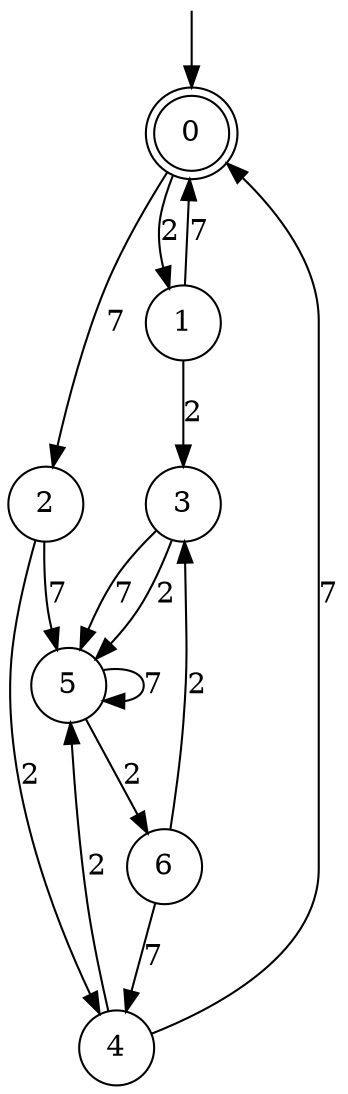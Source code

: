 digraph g {

	s0 [shape="doublecircle" label="0"];
	s1 [shape="circle" label="1"];
	s2 [shape="circle" label="2"];
	s3 [shape="circle" label="3"];
	s4 [shape="circle" label="4"];
	s5 [shape="circle" label="5"];
	s6 [shape="circle" label="6"];
	s0 -> s1 [label="2"];
	s0 -> s2 [label="7"];
	s1 -> s3 [label="2"];
	s1 -> s0 [label="7"];
	s2 -> s4 [label="2"];
	s2 -> s5 [label="7"];
	s3 -> s5 [label="2"];
	s3 -> s5 [label="7"];
	s4 -> s5 [label="2"];
	s4 -> s0 [label="7"];
	s5 -> s6 [label="2"];
	s5 -> s5 [label="7"];
	s6 -> s3 [label="2"];
	s6 -> s4 [label="7"];

__start0 [label="" shape="none" width="0" height="0"];
__start0 -> s0;

}
